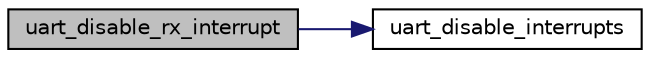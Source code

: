 digraph "uart_disable_rx_interrupt"
{
  edge [fontname="Helvetica",fontsize="10",labelfontname="Helvetica",labelfontsize="10"];
  node [fontname="Helvetica",fontsize="10",shape=record];
  rankdir="LR";
  Node1 [label="uart_disable_rx_interrupt",height=0.2,width=0.4,color="black", fillcolor="grey75", style="filled", fontcolor="black"];
  Node1 -> Node2 [color="midnightblue",fontsize="10",style="solid",fontname="Helvetica"];
  Node2 [label="uart_disable_interrupts",height=0.2,width=0.4,color="black", fillcolor="white", style="filled",URL="$group__uart__irq.html#ga2fdf35d91a90e2452368b0358d942f93",tooltip="Enable Specific UART Interrupts. "];
}
